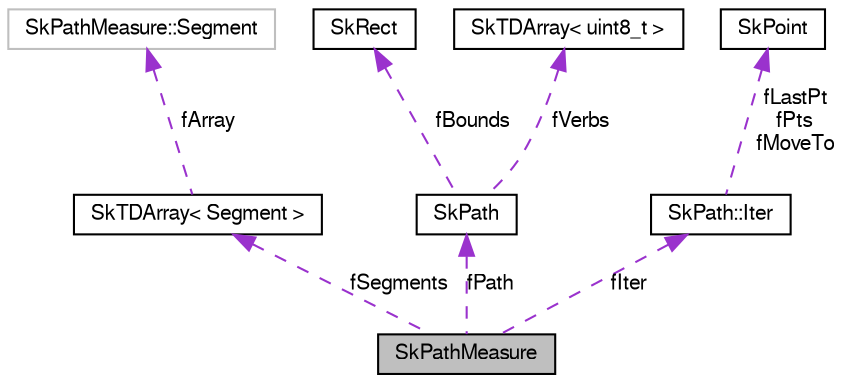 digraph G
{
  edge [fontname="FreeSans",fontsize="10",labelfontname="FreeSans",labelfontsize="10"];
  node [fontname="FreeSans",fontsize="10",shape=record];
  Node1 [label="SkPathMeasure",height=0.2,width=0.4,color="black", fillcolor="grey75", style="filled" fontcolor="black"];
  Node2 -> Node1 [dir=back,color="darkorchid3",fontsize="10",style="dashed",label="fSegments",fontname="FreeSans"];
  Node2 [label="SkTDArray\< Segment \>",height=0.2,width=0.4,color="black", fillcolor="white", style="filled",URL="$class_sk_t_d_array.html"];
  Node3 -> Node2 [dir=back,color="darkorchid3",fontsize="10",style="dashed",label="fArray",fontname="FreeSans"];
  Node3 [label="SkPathMeasure::Segment",height=0.2,width=0.4,color="grey75", fillcolor="white", style="filled"];
  Node4 -> Node1 [dir=back,color="darkorchid3",fontsize="10",style="dashed",label="fPath",fontname="FreeSans"];
  Node4 [label="SkPath",height=0.2,width=0.4,color="black", fillcolor="white", style="filled",URL="$class_sk_path.html"];
  Node5 -> Node4 [dir=back,color="darkorchid3",fontsize="10",style="dashed",label="fBounds",fontname="FreeSans"];
  Node5 [label="SkRect",height=0.2,width=0.4,color="black", fillcolor="white", style="filled",URL="$struct_sk_rect.html"];
  Node6 -> Node4 [dir=back,color="darkorchid3",fontsize="10",style="dashed",label="fVerbs",fontname="FreeSans"];
  Node6 [label="SkTDArray\< uint8_t \>",height=0.2,width=0.4,color="black", fillcolor="white", style="filled",URL="$class_sk_t_d_array.html"];
  Node7 -> Node1 [dir=back,color="darkorchid3",fontsize="10",style="dashed",label="fIter",fontname="FreeSans"];
  Node7 [label="SkPath::Iter",height=0.2,width=0.4,color="black", fillcolor="white", style="filled",URL="$class_sk_path_1_1_iter.html"];
  Node8 -> Node7 [dir=back,color="darkorchid3",fontsize="10",style="dashed",label="fLastPt\nfPts\nfMoveTo",fontname="FreeSans"];
  Node8 [label="SkPoint",height=0.2,width=0.4,color="black", fillcolor="white", style="filled",URL="$struct_sk_point.html"];
}

